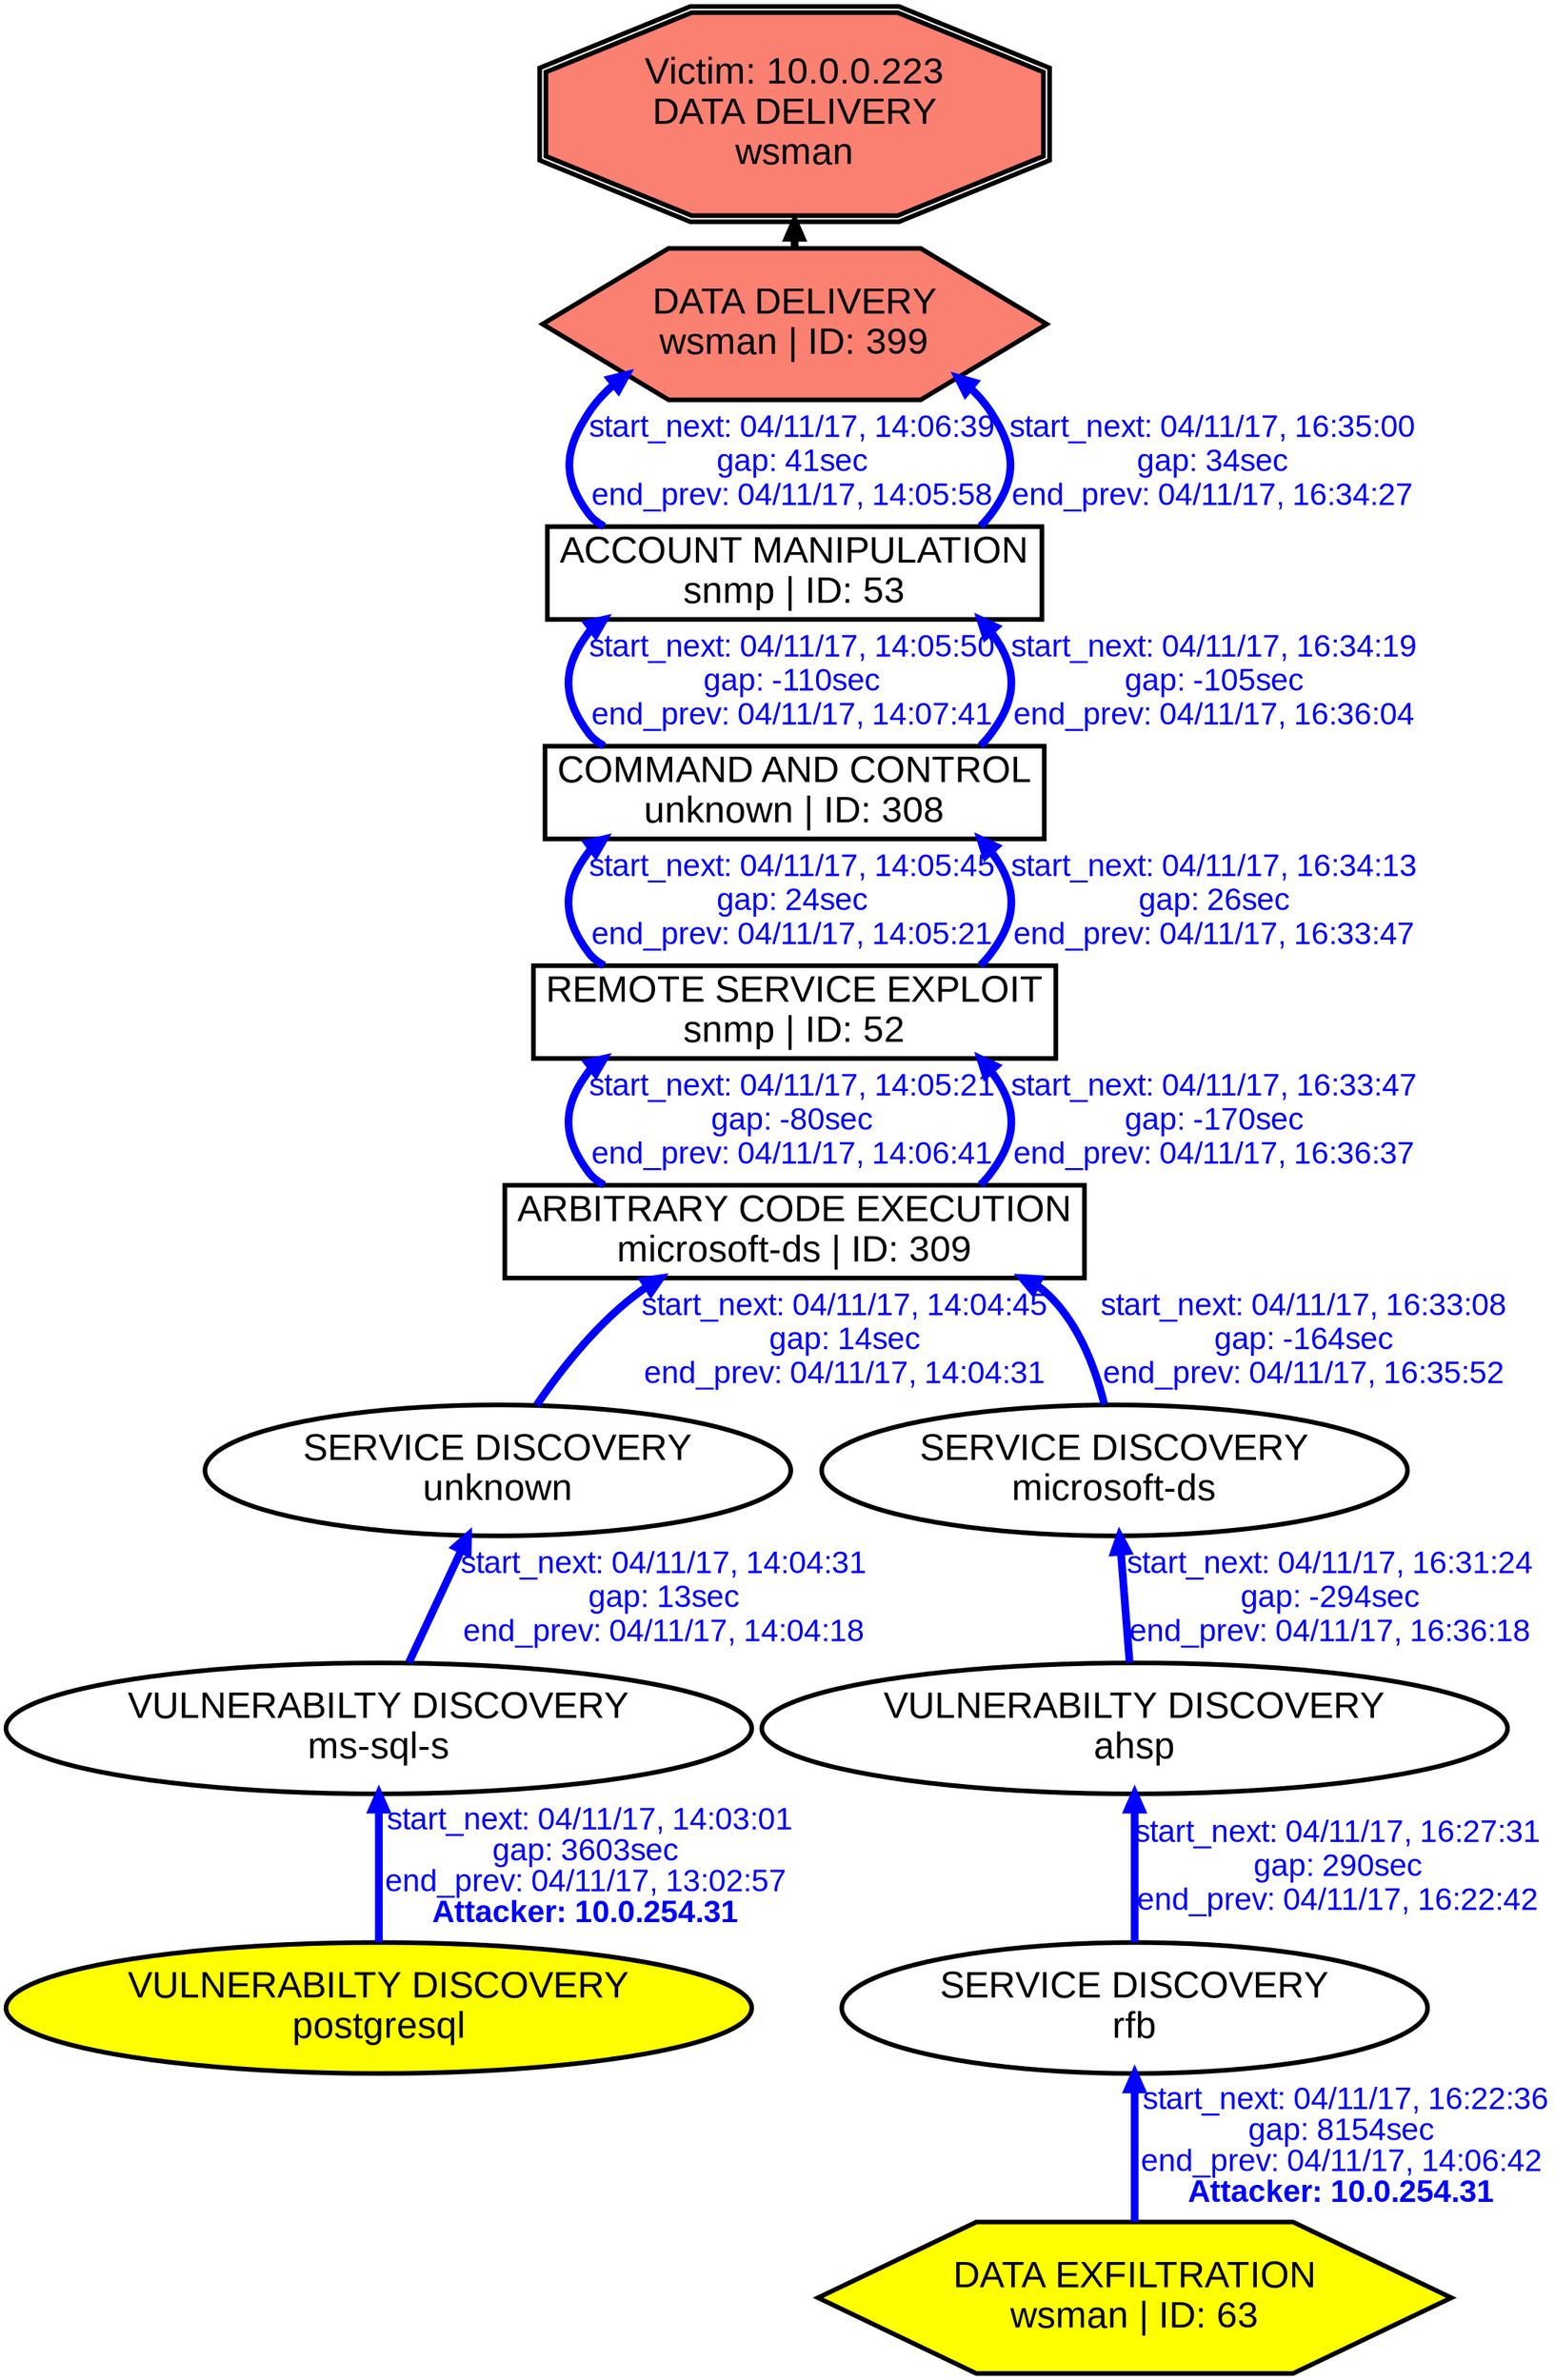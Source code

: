 digraph DATADELIVERYwsman {
rankdir="BT"; 
 graph [ nodesep="0.1", ranksep="0.02"] 
 node [ fontname=Arial, fontsize=24,penwidth=3]; 
 edge [ fontname=Arial, fontsize=20,penwidth=5 ];
"Victim: 10.0.0.223
DATA DELIVERY
wsman" [shape=doubleoctagon, style=filled, fillcolor=salmon];
{ rank = max; "Victim: 10.0.0.223
DATA DELIVERY
wsman"}
"DATA DELIVERY
wsman | ID: 399" -> "Victim: 10.0.0.223
DATA DELIVERY
wsman"
"DATA DELIVERY
wsman | ID: 399" [style=filled, fillcolor= salmon]
{ rank=same; "DATA DELIVERY
wsman | ID: 399"}
"VULNERABILTY DISCOVERY
postgresql" [style=filled, fillcolor= yellow]
"VULNERABILTY DISCOVERY
postgresql" -> "VULNERABILTY DISCOVERY
ms-sql-s" [ color=blue] [label=<<font color="blue"> start_next: 04/11/17, 14:03:01<br/>gap: 3603sec<br/>end_prev: 04/11/17, 13:02:57</font><br/><font color="blue"><b>Attacker: 10.0.254.31</b></font>>]
"VULNERABILTY DISCOVERY
ms-sql-s" -> "SERVICE DISCOVERY
unknown" [ label="start_next: 04/11/17, 14:04:31
gap: 13sec
end_prev: 04/11/17, 14:04:18"][ fontcolor="blue" color=blue]
"SERVICE DISCOVERY
unknown" -> "ARBITRARY CODE EXECUTION
microsoft-ds | ID: 309" [ label="start_next: 04/11/17, 14:04:45
gap: 14sec
end_prev: 04/11/17, 14:04:31"][ fontcolor="blue" color=blue]
"ARBITRARY CODE EXECUTION
microsoft-ds | ID: 309" -> "REMOTE SERVICE EXPLOIT
snmp | ID: 52" [ label="start_next: 04/11/17, 14:05:21
gap: -80sec
end_prev: 04/11/17, 14:06:41"][ fontcolor="blue" color=blue]
"REMOTE SERVICE EXPLOIT
snmp | ID: 52" -> "COMMAND AND CONTROL
unknown | ID: 308" [ label="start_next: 04/11/17, 14:05:45
gap: 24sec
end_prev: 04/11/17, 14:05:21"][ fontcolor="blue" color=blue]
"COMMAND AND CONTROL
unknown | ID: 308" -> "ACCOUNT MANIPULATION
snmp | ID: 53" [ label="start_next: 04/11/17, 14:05:50
gap: -110sec
end_prev: 04/11/17, 14:07:41"][ fontcolor="blue" color=blue]
"ACCOUNT MANIPULATION
snmp | ID: 53" -> "DATA DELIVERY
wsman | ID: 399" [ label="start_next: 04/11/17, 14:06:39
gap: 41sec
end_prev: 04/11/17, 14:05:58"][ fontcolor="blue" color=blue]
"DATA EXFILTRATION
wsman | ID: 63" [style=filled, fillcolor= yellow]
"DATA EXFILTRATION
wsman | ID: 63" -> "SERVICE DISCOVERY
rfb" [ color=blue] [label=<<font color="blue"> start_next: 04/11/17, 16:22:36<br/>gap: 8154sec<br/>end_prev: 04/11/17, 14:06:42</font><br/><font color="blue"><b>Attacker: 10.0.254.31</b></font>>]
"SERVICE DISCOVERY
rfb" -> "VULNERABILTY DISCOVERY
ahsp" [ label="start_next: 04/11/17, 16:27:31
gap: 290sec
end_prev: 04/11/17, 16:22:42"][ fontcolor="blue" color=blue]
"VULNERABILTY DISCOVERY
ahsp" -> "SERVICE DISCOVERY
microsoft-ds" [ label="start_next: 04/11/17, 16:31:24
gap: -294sec
end_prev: 04/11/17, 16:36:18"][ fontcolor="blue" color=blue]
"SERVICE DISCOVERY
microsoft-ds" -> "ARBITRARY CODE EXECUTION
microsoft-ds | ID: 309" [ label="start_next: 04/11/17, 16:33:08
gap: -164sec
end_prev: 04/11/17, 16:35:52"][ fontcolor="blue" color=blue]
"ARBITRARY CODE EXECUTION
microsoft-ds | ID: 309" -> "REMOTE SERVICE EXPLOIT
snmp | ID: 52" [ label="start_next: 04/11/17, 16:33:47
gap: -170sec
end_prev: 04/11/17, 16:36:37"][ fontcolor="blue" color=blue]
"REMOTE SERVICE EXPLOIT
snmp | ID: 52" -> "COMMAND AND CONTROL
unknown | ID: 308" [ label="start_next: 04/11/17, 16:34:13
gap: 26sec
end_prev: 04/11/17, 16:33:47"][ fontcolor="blue" color=blue]
"COMMAND AND CONTROL
unknown | ID: 308" -> "ACCOUNT MANIPULATION
snmp | ID: 53" [ label="start_next: 04/11/17, 16:34:19
gap: -105sec
end_prev: 04/11/17, 16:36:04"][ fontcolor="blue" color=blue]
"ACCOUNT MANIPULATION
snmp | ID: 53" -> "DATA DELIVERY
wsman | ID: 399" [ label="start_next: 04/11/17, 16:35:00
gap: 34sec
end_prev: 04/11/17, 16:34:27"][ fontcolor="blue" color=blue]
"VULNERABILTY DISCOVERY
postgresql" [shape=oval]
"VULNERABILTY DISCOVERY
postgresql" [tooltip="ET POLICY Suspicious inbound to Oracle SQL port 1521
ET POLICY Suspicious inbound to PostgreSQL port 5432"]
"VULNERABILTY DISCOVERY
ms-sql-s" [shape=oval]
"VULNERABILTY DISCOVERY
ms-sql-s" [tooltip="ET POLICY Suspicious inbound to MSSQL port 1433
ET POLICY Suspicious inbound to Oracle SQL port 1521
ET POLICY Suspicious inbound to mSQL port 4333"]
"SERVICE DISCOVERY
unknown" [shape=oval]
"SERVICE DISCOVERY
unknown" [tooltip="ET SCAN Potential VNC Scan 5800-5820"]
"ARBITRARY CODE EXECUTION
microsoft-ds | ID: 309" [shape=box]
"ARBITRARY CODE EXECUTION
microsoft-ds | ID: 309" [tooltip="GPL NETBIOS DCERPC Remote Activation bind attempt
ET CURRENT_EVENTS QNAP Shellshock CVE-2014-6271
GPL NETBIOS DCERPC IActivation little endian bind attempt
GPL MISC UPnP malformed advertisement
GPL NETBIOS SMB-DS Session Setup NTMLSSP unicode asn1 overflow attempt"]
"REMOTE SERVICE EXPLOIT
snmp | ID: 52" [shape=box]
"REMOTE SERVICE EXPLOIT
snmp | ID: 52" [tooltip="ET SNMP Samsung Printer SNMP Hardcode RW Community String"]
"COMMAND AND CONTROL
unknown | ID: 308" [shape=box]
"COMMAND AND CONTROL
unknown | ID: 308" [tooltip="ET POLICY RDP connection confirm"]
"ACCOUNT MANIPULATION
snmp | ID: 53" [shape=box]
"ACCOUNT MANIPULATION
snmp | ID: 53" [tooltip="GPL SNMP private access udp
GPL SNMP public access udp"]
"DATA DELIVERY
wsman | ID: 399" [shape=hexagon]
"DATA DELIVERY
wsman | ID: 399" [tooltip="GPL WEB_SERVER perl post attempt"]
"DATA EXFILTRATION
wsman | ID: 63" [shape=hexagon]
"DATA EXFILTRATION
wsman | ID: 63" [tooltip="ET WEB_SPECIFIC_APPS PHP-CGI query string parameter vulnerability"]
"SERVICE DISCOVERY
rfb" [shape=oval]
"SERVICE DISCOVERY
rfb" [tooltip="ET SCAN Potential VNC Scan 5800-5820
ET SCAN Potential VNC Scan 5900-5920"]
"VULNERABILTY DISCOVERY
ahsp" [shape=oval]
"VULNERABILTY DISCOVERY
ahsp" [tooltip="ET POLICY Suspicious inbound to mySQL port 3306
ET POLICY Suspicious inbound to mSQL port 4333
ET POLICY Suspicious inbound to MSSQL port 1433
ET POLICY Suspicious inbound to Oracle SQL port 1521
ET POLICY Suspicious inbound to PostgreSQL port 5432"]
"SERVICE DISCOVERY
microsoft-ds" [shape=oval]
"SERVICE DISCOVERY
microsoft-ds" [tooltip="ET SCAN Behavioral Unusual Port 445 traffic Potential Scan or Infection
ET SCAN Potential VNC Scan 5900-5920"]
}
